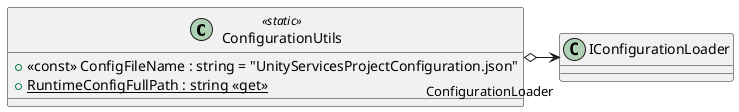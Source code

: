 @startuml
class ConfigurationUtils <<static>> {
    + <<const>> ConfigFileName : string = "UnityServicesProjectConfiguration.json"
    + {static} RuntimeConfigFullPath : string <<get>>
}
ConfigurationUtils o-> "ConfigurationLoader" IConfigurationLoader
@enduml
